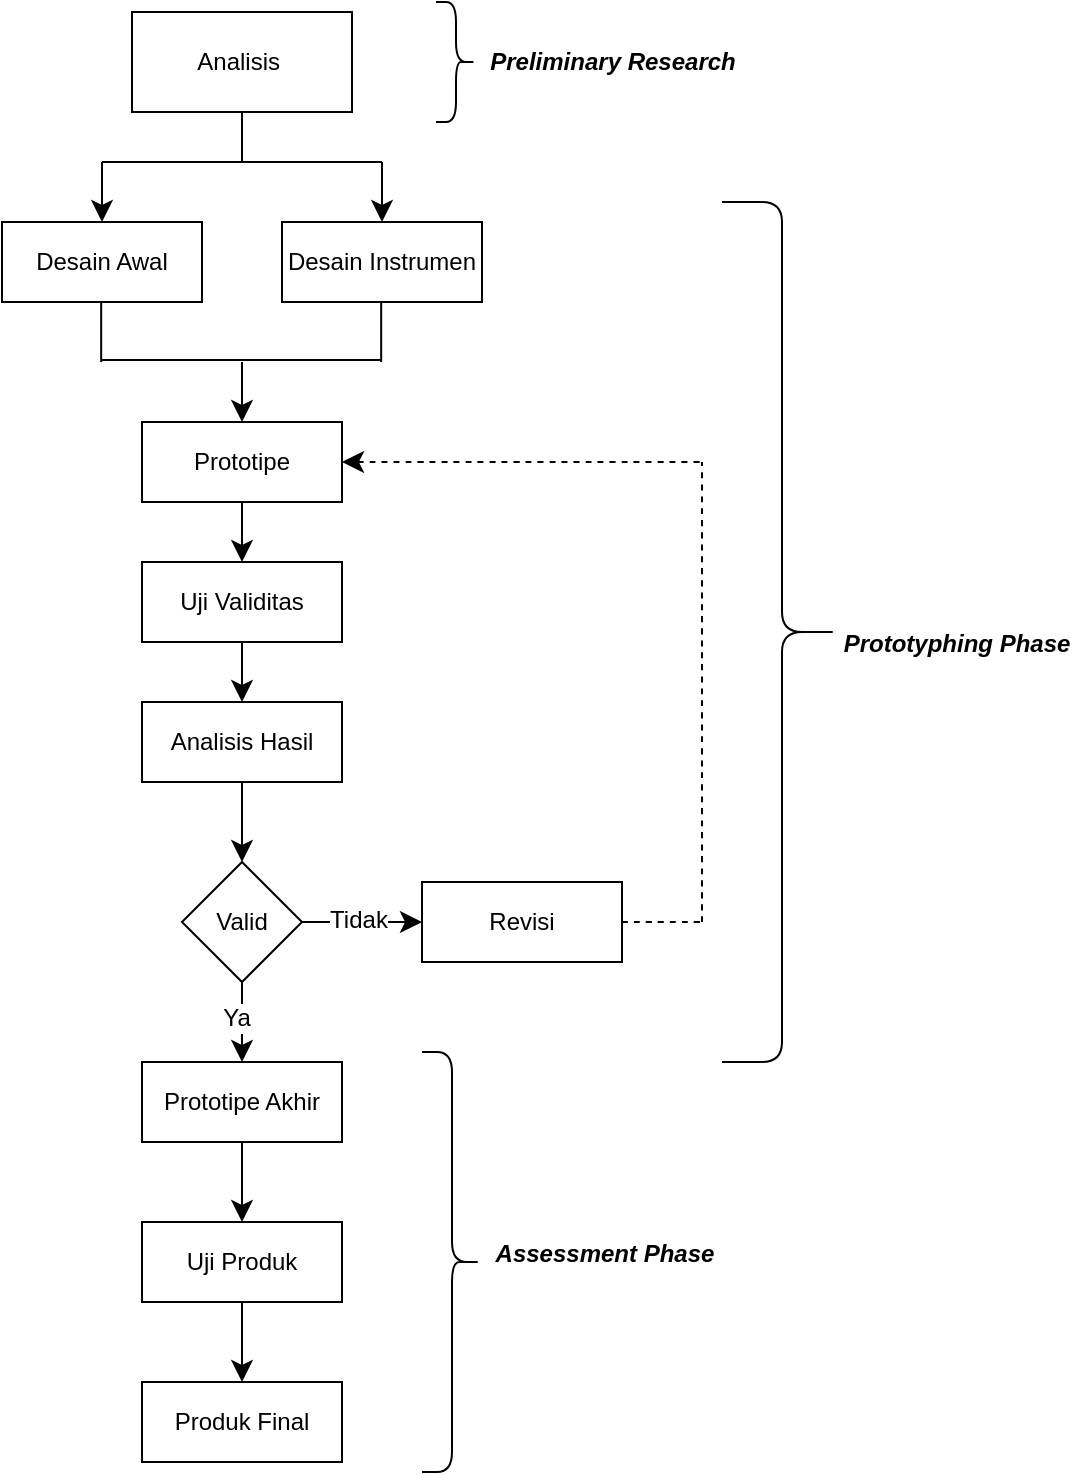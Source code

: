 <mxfile version="24.8.4">
  <diagram name="Page-1" id="xeRaQjmVo778mbVBLS_p">
    <mxGraphModel dx="3050" dy="3772" grid="1" gridSize="10" guides="1" tooltips="1" connect="1" arrows="1" fold="1" page="0" pageScale="1" pageWidth="850" pageHeight="1100" math="0" shadow="0">
      <root>
        <mxCell id="0" />
        <mxCell id="1" parent="0" />
        <mxCell id="My5yuWBUz6l4ptBd_B6Y-14" style="edgeStyle=none;curved=1;rounded=0;orthogonalLoop=1;jettySize=auto;html=1;fontSize=12;startSize=8;endSize=8;endArrow=none;endFill=0;" parent="1" source="My5yuWBUz6l4ptBd_B6Y-1" edge="1">
          <mxGeometry relative="1" as="geometry">
            <mxPoint x="-1840" y="-2990" as="targetPoint" />
          </mxGeometry>
        </mxCell>
        <mxCell id="My5yuWBUz6l4ptBd_B6Y-1" value="Analisis&amp;nbsp;" style="rounded=0;whiteSpace=wrap;html=1;" parent="1" vertex="1">
          <mxGeometry x="-1895" y="-3065" width="110" height="50" as="geometry" />
        </mxCell>
        <mxCell id="My5yuWBUz6l4ptBd_B6Y-16" style="edgeStyle=none;curved=1;rounded=0;orthogonalLoop=1;jettySize=auto;html=1;fontSize=12;startSize=8;endSize=8;endArrow=none;endFill=0;startArrow=classic;startFill=1;" parent="1" source="My5yuWBUz6l4ptBd_B6Y-2" edge="1">
          <mxGeometry relative="1" as="geometry">
            <mxPoint x="-1910" y="-2990" as="targetPoint" />
          </mxGeometry>
        </mxCell>
        <mxCell id="My5yuWBUz6l4ptBd_B6Y-2" value="Desain Awal" style="rounded=0;whiteSpace=wrap;html=1;" parent="1" vertex="1">
          <mxGeometry x="-1960" y="-2960" width="100" height="40" as="geometry" />
        </mxCell>
        <mxCell id="My5yuWBUz6l4ptBd_B6Y-17" style="edgeStyle=none;curved=1;rounded=0;orthogonalLoop=1;jettySize=auto;html=1;fontSize=12;startSize=8;endSize=8;endArrow=none;endFill=0;startArrow=classic;startFill=1;" parent="1" source="My5yuWBUz6l4ptBd_B6Y-4" edge="1">
          <mxGeometry relative="1" as="geometry">
            <mxPoint x="-1770" y="-2990" as="targetPoint" />
          </mxGeometry>
        </mxCell>
        <mxCell id="My5yuWBUz6l4ptBd_B6Y-4" value="Desain Instrumen" style="rounded=0;whiteSpace=wrap;html=1;" parent="1" vertex="1">
          <mxGeometry x="-1820" y="-2960" width="100" height="40" as="geometry" />
        </mxCell>
        <mxCell id="My5yuWBUz6l4ptBd_B6Y-26" style="edgeStyle=none;curved=1;rounded=0;orthogonalLoop=1;jettySize=auto;html=1;fontSize=12;startSize=8;endSize=8;endArrow=none;endFill=0;startArrow=classic;startFill=1;" parent="1" source="My5yuWBUz6l4ptBd_B6Y-5" edge="1">
          <mxGeometry relative="1" as="geometry">
            <mxPoint x="-1840" y="-2890" as="targetPoint" />
          </mxGeometry>
        </mxCell>
        <mxCell id="My5yuWBUz6l4ptBd_B6Y-28" style="edgeStyle=none;curved=1;rounded=0;orthogonalLoop=1;jettySize=auto;html=1;entryX=0.5;entryY=0;entryDx=0;entryDy=0;fontSize=12;startSize=8;endSize=8;" parent="1" source="My5yuWBUz6l4ptBd_B6Y-5" target="My5yuWBUz6l4ptBd_B6Y-6" edge="1">
          <mxGeometry relative="1" as="geometry" />
        </mxCell>
        <mxCell id="My5yuWBUz6l4ptBd_B6Y-44" style="edgeStyle=none;curved=1;rounded=0;orthogonalLoop=1;jettySize=auto;html=1;fontSize=12;startSize=8;endSize=8;endArrow=none;endFill=0;startArrow=classic;startFill=1;dashed=1;" parent="1" source="My5yuWBUz6l4ptBd_B6Y-5" edge="1">
          <mxGeometry relative="1" as="geometry">
            <mxPoint x="-1610" y="-2840" as="targetPoint" />
          </mxGeometry>
        </mxCell>
        <mxCell id="My5yuWBUz6l4ptBd_B6Y-5" value="Prototipe" style="rounded=0;whiteSpace=wrap;html=1;" parent="1" vertex="1">
          <mxGeometry x="-1890" y="-2860" width="100" height="40" as="geometry" />
        </mxCell>
        <mxCell id="My5yuWBUz6l4ptBd_B6Y-29" style="edgeStyle=none;curved=1;rounded=0;orthogonalLoop=1;jettySize=auto;html=1;entryX=0.5;entryY=0;entryDx=0;entryDy=0;fontSize=12;startSize=8;endSize=8;" parent="1" source="My5yuWBUz6l4ptBd_B6Y-6" target="My5yuWBUz6l4ptBd_B6Y-7" edge="1">
          <mxGeometry relative="1" as="geometry" />
        </mxCell>
        <mxCell id="My5yuWBUz6l4ptBd_B6Y-6" value="Uji Validitas" style="rounded=0;whiteSpace=wrap;html=1;" parent="1" vertex="1">
          <mxGeometry x="-1890" y="-2790" width="100" height="40" as="geometry" />
        </mxCell>
        <mxCell id="My5yuWBUz6l4ptBd_B6Y-30" style="edgeStyle=none;curved=1;rounded=0;orthogonalLoop=1;jettySize=auto;html=1;entryX=0.5;entryY=0;entryDx=0;entryDy=0;fontSize=12;startSize=8;endSize=8;" parent="1" source="My5yuWBUz6l4ptBd_B6Y-7" target="My5yuWBUz6l4ptBd_B6Y-8" edge="1">
          <mxGeometry relative="1" as="geometry" />
        </mxCell>
        <mxCell id="My5yuWBUz6l4ptBd_B6Y-7" value="Analisis Hasil" style="rounded=0;whiteSpace=wrap;html=1;" parent="1" vertex="1">
          <mxGeometry x="-1890" y="-2720" width="100" height="40" as="geometry" />
        </mxCell>
        <mxCell id="My5yuWBUz6l4ptBd_B6Y-31" style="edgeStyle=none;curved=1;rounded=0;orthogonalLoop=1;jettySize=auto;html=1;entryX=0;entryY=0.5;entryDx=0;entryDy=0;fontSize=12;startSize=8;endSize=8;" parent="1" source="My5yuWBUz6l4ptBd_B6Y-8" target="My5yuWBUz6l4ptBd_B6Y-9" edge="1">
          <mxGeometry relative="1" as="geometry" />
        </mxCell>
        <mxCell id="My5yuWBUz6l4ptBd_B6Y-32" value="Tidak" style="edgeLabel;html=1;align=center;verticalAlign=middle;resizable=0;points=[];fontSize=12;" parent="My5yuWBUz6l4ptBd_B6Y-31" vertex="1" connectable="0">
          <mxGeometry x="-0.085" y="1" relative="1" as="geometry">
            <mxPoint as="offset" />
          </mxGeometry>
        </mxCell>
        <mxCell id="My5yuWBUz6l4ptBd_B6Y-34" style="edgeStyle=none;curved=1;rounded=0;orthogonalLoop=1;jettySize=auto;html=1;entryX=0.5;entryY=0;entryDx=0;entryDy=0;fontSize=12;startSize=8;endSize=8;" parent="1" source="My5yuWBUz6l4ptBd_B6Y-8" target="My5yuWBUz6l4ptBd_B6Y-10" edge="1">
          <mxGeometry relative="1" as="geometry" />
        </mxCell>
        <mxCell id="My5yuWBUz6l4ptBd_B6Y-35" value="Ya" style="edgeLabel;html=1;align=center;verticalAlign=middle;resizable=0;points=[];fontSize=12;" parent="My5yuWBUz6l4ptBd_B6Y-34" vertex="1" connectable="0">
          <mxGeometry x="-0.131" y="-3" relative="1" as="geometry">
            <mxPoint as="offset" />
          </mxGeometry>
        </mxCell>
        <mxCell id="My5yuWBUz6l4ptBd_B6Y-8" value="Valid" style="rhombus;whiteSpace=wrap;html=1;" parent="1" vertex="1">
          <mxGeometry x="-1870" y="-2640" width="60" height="60" as="geometry" />
        </mxCell>
        <mxCell id="My5yuWBUz6l4ptBd_B6Y-9" value="Revisi" style="rounded=0;whiteSpace=wrap;html=1;" parent="1" vertex="1">
          <mxGeometry x="-1750" y="-2630" width="100" height="40" as="geometry" />
        </mxCell>
        <mxCell id="My5yuWBUz6l4ptBd_B6Y-36" style="edgeStyle=none;curved=1;rounded=0;orthogonalLoop=1;jettySize=auto;html=1;entryX=0.5;entryY=0;entryDx=0;entryDy=0;fontSize=12;startSize=8;endSize=8;" parent="1" source="My5yuWBUz6l4ptBd_B6Y-10" target="My5yuWBUz6l4ptBd_B6Y-11" edge="1">
          <mxGeometry relative="1" as="geometry" />
        </mxCell>
        <mxCell id="My5yuWBUz6l4ptBd_B6Y-10" value="Prototipe Akhir" style="rounded=0;whiteSpace=wrap;html=1;" parent="1" vertex="1">
          <mxGeometry x="-1890" y="-2540" width="100" height="40" as="geometry" />
        </mxCell>
        <mxCell id="My5yuWBUz6l4ptBd_B6Y-37" style="edgeStyle=none;curved=1;rounded=0;orthogonalLoop=1;jettySize=auto;html=1;entryX=0.5;entryY=0;entryDx=0;entryDy=0;fontSize=12;startSize=8;endSize=8;" parent="1" source="My5yuWBUz6l4ptBd_B6Y-11" target="My5yuWBUz6l4ptBd_B6Y-12" edge="1">
          <mxGeometry relative="1" as="geometry" />
        </mxCell>
        <mxCell id="My5yuWBUz6l4ptBd_B6Y-11" value="Uji Produk" style="rounded=0;whiteSpace=wrap;html=1;" parent="1" vertex="1">
          <mxGeometry x="-1890" y="-2460" width="100" height="40" as="geometry" />
        </mxCell>
        <mxCell id="My5yuWBUz6l4ptBd_B6Y-12" value="Produk Final" style="rounded=0;whiteSpace=wrap;html=1;" parent="1" vertex="1">
          <mxGeometry x="-1890" y="-2380" width="100" height="40" as="geometry" />
        </mxCell>
        <mxCell id="My5yuWBUz6l4ptBd_B6Y-19" value="" style="endArrow=none;html=1;rounded=0;fontSize=12;startSize=8;endSize=8;curved=1;" parent="1" edge="1">
          <mxGeometry width="50" height="50" relative="1" as="geometry">
            <mxPoint x="-1910" y="-2990" as="sourcePoint" />
            <mxPoint x="-1770" y="-2990" as="targetPoint" />
          </mxGeometry>
        </mxCell>
        <mxCell id="My5yuWBUz6l4ptBd_B6Y-22" style="edgeStyle=none;curved=1;rounded=0;orthogonalLoop=1;jettySize=auto;html=1;fontSize=12;startSize=8;endSize=8;endArrow=none;endFill=0;startArrow=none;startFill=0;" parent="1" edge="1">
          <mxGeometry relative="1" as="geometry">
            <mxPoint x="-1910.42" y="-2920" as="targetPoint" />
            <mxPoint x="-1910.42" y="-2890" as="sourcePoint" />
          </mxGeometry>
        </mxCell>
        <mxCell id="My5yuWBUz6l4ptBd_B6Y-23" style="edgeStyle=none;curved=1;rounded=0;orthogonalLoop=1;jettySize=auto;html=1;fontSize=12;startSize=8;endSize=8;endArrow=none;endFill=0;startArrow=none;startFill=0;" parent="1" edge="1">
          <mxGeometry relative="1" as="geometry">
            <mxPoint x="-1770.42" y="-2920" as="targetPoint" />
            <mxPoint x="-1770.42" y="-2890" as="sourcePoint" />
          </mxGeometry>
        </mxCell>
        <mxCell id="My5yuWBUz6l4ptBd_B6Y-24" value="" style="endArrow=none;html=1;rounded=0;fontSize=12;startSize=8;endSize=8;curved=1;" parent="1" edge="1">
          <mxGeometry width="50" height="50" relative="1" as="geometry">
            <mxPoint x="-1910.42" y="-2891" as="sourcePoint" />
            <mxPoint x="-1770.42" y="-2891" as="targetPoint" />
          </mxGeometry>
        </mxCell>
        <mxCell id="My5yuWBUz6l4ptBd_B6Y-41" value="" style="endArrow=none;dashed=1;html=1;rounded=0;fontSize=12;startSize=8;endSize=8;curved=1;" parent="1" edge="1">
          <mxGeometry width="50" height="50" relative="1" as="geometry">
            <mxPoint x="-1650" y="-2610" as="sourcePoint" />
            <mxPoint x="-1610" y="-2610" as="targetPoint" />
          </mxGeometry>
        </mxCell>
        <mxCell id="My5yuWBUz6l4ptBd_B6Y-43" value="" style="endArrow=none;dashed=1;html=1;rounded=0;fontSize=12;startSize=8;endSize=8;curved=1;" parent="1" edge="1">
          <mxGeometry width="50" height="50" relative="1" as="geometry">
            <mxPoint x="-1610" y="-2610" as="sourcePoint" />
            <mxPoint x="-1610" y="-2840" as="targetPoint" />
          </mxGeometry>
        </mxCell>
        <mxCell id="My5yuWBUz6l4ptBd_B6Y-50" value="&lt;font style=&quot;font-size: 12px;&quot;&gt;&lt;i&gt;Preliminary Research&lt;/i&gt;&lt;/font&gt;" style="text;html=1;align=center;verticalAlign=middle;resizable=0;points=[];autosize=1;strokeColor=none;fillColor=none;fontSize=16;fontStyle=1" parent="1" vertex="1">
          <mxGeometry x="-1725" y="-3057" width="140" height="30" as="geometry" />
        </mxCell>
        <mxCell id="My5yuWBUz6l4ptBd_B6Y-52" value="" style="shape=curlyBracket;whiteSpace=wrap;html=1;rounded=1;flipH=1;labelPosition=right;verticalLabelPosition=middle;align=left;verticalAlign=middle;" parent="1" vertex="1">
          <mxGeometry x="-1743" y="-3070" width="20" height="60" as="geometry" />
        </mxCell>
        <mxCell id="My5yuWBUz6l4ptBd_B6Y-53" value="&lt;font style=&quot;font-size: 12px;&quot;&gt;&lt;i&gt;Prototyphing Phase&lt;/i&gt;&lt;/font&gt;" style="text;html=1;align=center;verticalAlign=middle;resizable=0;points=[];autosize=1;strokeColor=none;fillColor=none;fontSize=16;fontStyle=1" parent="1" vertex="1">
          <mxGeometry x="-1548" y="-2766" width="130" height="30" as="geometry" />
        </mxCell>
        <mxCell id="My5yuWBUz6l4ptBd_B6Y-54" value="" style="shape=curlyBracket;whiteSpace=wrap;html=1;rounded=1;flipH=1;labelPosition=right;verticalLabelPosition=middle;align=left;verticalAlign=middle;" parent="1" vertex="1">
          <mxGeometry x="-1600" y="-2970" width="60" height="430" as="geometry" />
        </mxCell>
        <mxCell id="My5yuWBUz6l4ptBd_B6Y-55" value="" style="shape=curlyBracket;whiteSpace=wrap;html=1;rounded=1;flipH=1;labelPosition=right;verticalLabelPosition=middle;align=left;verticalAlign=middle;size=0.5;" parent="1" vertex="1">
          <mxGeometry x="-1750" y="-2545" width="30" height="210" as="geometry" />
        </mxCell>
        <mxCell id="My5yuWBUz6l4ptBd_B6Y-56" value="&lt;font style=&quot;font-size: 12px;&quot;&gt;&lt;i&gt;Assessment Phase&lt;/i&gt;&lt;/font&gt;" style="text;html=1;align=center;verticalAlign=middle;resizable=0;points=[];autosize=1;strokeColor=none;fillColor=none;fontSize=16;fontStyle=1" parent="1" vertex="1">
          <mxGeometry x="-1724" y="-2461" width="130" height="30" as="geometry" />
        </mxCell>
      </root>
    </mxGraphModel>
  </diagram>
</mxfile>
